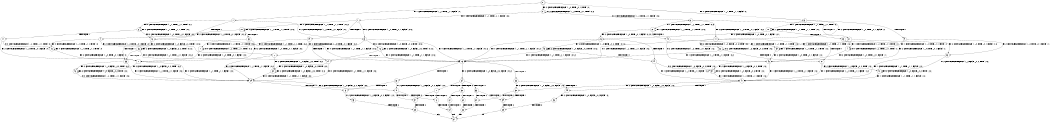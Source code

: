 digraph BCG {
size = "7, 10.5";
center = TRUE;
node [shape = circle];
0 [peripheries = 2];
0 -> 1 [label = "EX !1 !ATOMIC_EXCH_BRANCH (1, +1, TRUE, +1, 1, FALSE) !:0:"];
0 -> 2 [label = "EX !2 !ATOMIC_EXCH_BRANCH (1, +0, TRUE, +0, 1, TRUE) !:0:"];
0 -> 3 [label = "EX !0 !ATOMIC_EXCH_BRANCH (1, +1, TRUE, +1, 1, FALSE) !:0:"];
1 -> 4 [label = "TERMINATE !1"];
1 -> 5 [label = "EX !2 !ATOMIC_EXCH_BRANCH (1, +0, TRUE, +0, 1, FALSE) !:0:1:"];
1 -> 6 [label = "EX !0 !ATOMIC_EXCH_BRANCH (1, +1, TRUE, +1, 1, TRUE) !:0:1:"];
2 -> 7 [label = "EX !1 !ATOMIC_EXCH_BRANCH (1, +1, TRUE, +1, 1, FALSE) !:0:2:"];
2 -> 8 [label = "EX !0 !ATOMIC_EXCH_BRANCH (1, +1, TRUE, +1, 1, FALSE) !:0:2:"];
2 -> 2 [label = "EX !2 !ATOMIC_EXCH_BRANCH (1, +0, TRUE, +0, 1, TRUE) !:0:2:"];
3 -> 9 [label = "TERMINATE !0"];
3 -> 10 [label = "EX !1 !ATOMIC_EXCH_BRANCH (1, +1, TRUE, +1, 1, TRUE) !:0:"];
3 -> 11 [label = "EX !2 !ATOMIC_EXCH_BRANCH (1, +0, TRUE, +0, 1, FALSE) !:0:"];
4 -> 12 [label = "EX !2 !ATOMIC_EXCH_BRANCH (1, +0, TRUE, +0, 1, FALSE) !:0:"];
4 -> 13 [label = "EX !0 !ATOMIC_EXCH_BRANCH (1, +1, TRUE, +1, 1, TRUE) !:0:"];
5 -> 14 [label = "TERMINATE !1"];
5 -> 15 [label = "EX !0 !ATOMIC_EXCH_BRANCH (1, +1, TRUE, +1, 1, FALSE) !:0:1:2:"];
5 -> 16 [label = "EX !2 !ATOMIC_EXCH_BRANCH (1, +0, FALSE, +0, 2, TRUE) !:0:1:2:"];
6 -> 17 [label = "TERMINATE !1"];
6 -> 18 [label = "EX !2 !ATOMIC_EXCH_BRANCH (1, +0, TRUE, +0, 1, FALSE) !:0:1:"];
6 -> 6 [label = "EX !0 !ATOMIC_EXCH_BRANCH (1, +1, TRUE, +1, 1, TRUE) !:0:1:"];
7 -> 19 [label = "TERMINATE !1"];
7 -> 20 [label = "EX !0 !ATOMIC_EXCH_BRANCH (1, +1, TRUE, +1, 1, TRUE) !:0:1:2:"];
7 -> 5 [label = "EX !2 !ATOMIC_EXCH_BRANCH (1, +0, TRUE, +0, 1, FALSE) !:0:1:2:"];
8 -> 21 [label = "TERMINATE !0"];
8 -> 22 [label = "EX !1 !ATOMIC_EXCH_BRANCH (1, +1, TRUE, +1, 1, TRUE) !:0:2:"];
8 -> 11 [label = "EX !2 !ATOMIC_EXCH_BRANCH (1, +0, TRUE, +0, 1, FALSE) !:0:2:"];
9 -> 23 [label = "EX !2 !ATOMIC_EXCH_BRANCH (1, +0, TRUE, +0, 1, FALSE) !:1:"];
9 -> 24 [label = "EX !1 !ATOMIC_EXCH_BRANCH (1, +1, TRUE, +1, 1, TRUE) !:1:"];
10 -> 25 [label = "TERMINATE !0"];
10 -> 26 [label = "EX !2 !ATOMIC_EXCH_BRANCH (1, +0, TRUE, +0, 1, FALSE) !:0:1:"];
10 -> 10 [label = "EX !1 !ATOMIC_EXCH_BRANCH (1, +1, TRUE, +1, 1, TRUE) !:0:1:"];
11 -> 27 [label = "TERMINATE !0"];
11 -> 15 [label = "EX !1 !ATOMIC_EXCH_BRANCH (1, +1, TRUE, +1, 1, FALSE) !:0:2:"];
11 -> 28 [label = "EX !2 !ATOMIC_EXCH_BRANCH (1, +0, FALSE, +0, 2, TRUE) !:0:2:"];
12 -> 29 [label = "EX !0 !ATOMIC_EXCH_BRANCH (1, +1, TRUE, +1, 1, FALSE) !:0:2:"];
12 -> 30 [label = "EX !2 !ATOMIC_EXCH_BRANCH (1, +0, FALSE, +0, 2, TRUE) !:0:2:"];
13 -> 31 [label = "EX !2 !ATOMIC_EXCH_BRANCH (1, +0, TRUE, +0, 1, FALSE) !:0:"];
13 -> 13 [label = "EX !0 !ATOMIC_EXCH_BRANCH (1, +1, TRUE, +1, 1, TRUE) !:0:"];
14 -> 29 [label = "EX !0 !ATOMIC_EXCH_BRANCH (1, +1, TRUE, +1, 1, FALSE) !:0:2:"];
14 -> 30 [label = "EX !2 !ATOMIC_EXCH_BRANCH (1, +0, FALSE, +0, 2, TRUE) !:0:2:"];
15 -> 32 [label = "TERMINATE !1"];
15 -> 33 [label = "TERMINATE !0"];
15 -> 34 [label = "EX !2 !ATOMIC_EXCH_BRANCH (1, +0, FALSE, +0, 2, FALSE) !:0:1:2:"];
16 -> 14 [label = "TERMINATE !1"];
16 -> 15 [label = "EX !0 !ATOMIC_EXCH_BRANCH (1, +1, TRUE, +1, 1, FALSE) !:0:1:2:"];
16 -> 16 [label = "EX !2 !ATOMIC_EXCH_BRANCH (1, +0, FALSE, +0, 2, TRUE) !:0:1:2:"];
17 -> 31 [label = "EX !2 !ATOMIC_EXCH_BRANCH (1, +0, TRUE, +0, 1, FALSE) !:0:"];
17 -> 13 [label = "EX !0 !ATOMIC_EXCH_BRANCH (1, +1, TRUE, +1, 1, TRUE) !:0:"];
18 -> 35 [label = "TERMINATE !1"];
18 -> 36 [label = "EX !2 !ATOMIC_EXCH_BRANCH (1, +0, FALSE, +0, 2, TRUE) !:0:1:2:"];
18 -> 15 [label = "EX !0 !ATOMIC_EXCH_BRANCH (1, +1, TRUE, +1, 1, FALSE) !:0:1:2:"];
19 -> 37 [label = "EX !0 !ATOMIC_EXCH_BRANCH (1, +1, TRUE, +1, 1, TRUE) !:0:2:"];
19 -> 12 [label = "EX !2 !ATOMIC_EXCH_BRANCH (1, +0, TRUE, +0, 1, FALSE) !:0:2:"];
20 -> 38 [label = "TERMINATE !1"];
20 -> 18 [label = "EX !2 !ATOMIC_EXCH_BRANCH (1, +0, TRUE, +0, 1, FALSE) !:0:1:2:"];
20 -> 20 [label = "EX !0 !ATOMIC_EXCH_BRANCH (1, +1, TRUE, +1, 1, TRUE) !:0:1:2:"];
21 -> 39 [label = "EX !1 !ATOMIC_EXCH_BRANCH (1, +1, TRUE, +1, 1, TRUE) !:1:2:"];
21 -> 23 [label = "EX !2 !ATOMIC_EXCH_BRANCH (1, +0, TRUE, +0, 1, FALSE) !:1:2:"];
22 -> 40 [label = "TERMINATE !0"];
22 -> 26 [label = "EX !2 !ATOMIC_EXCH_BRANCH (1, +0, TRUE, +0, 1, FALSE) !:0:1:2:"];
22 -> 22 [label = "EX !1 !ATOMIC_EXCH_BRANCH (1, +1, TRUE, +1, 1, TRUE) !:0:1:2:"];
23 -> 41 [label = "EX !1 !ATOMIC_EXCH_BRANCH (1, +1, TRUE, +1, 1, FALSE) !:1:2:"];
23 -> 42 [label = "EX !2 !ATOMIC_EXCH_BRANCH (1, +0, FALSE, +0, 2, TRUE) !:1:2:"];
24 -> 43 [label = "EX !2 !ATOMIC_EXCH_BRANCH (1, +0, TRUE, +0, 1, FALSE) !:1:"];
24 -> 24 [label = "EX !1 !ATOMIC_EXCH_BRANCH (1, +1, TRUE, +1, 1, TRUE) !:1:"];
25 -> 43 [label = "EX !2 !ATOMIC_EXCH_BRANCH (1, +0, TRUE, +0, 1, FALSE) !:1:"];
25 -> 24 [label = "EX !1 !ATOMIC_EXCH_BRANCH (1, +1, TRUE, +1, 1, TRUE) !:1:"];
26 -> 44 [label = "TERMINATE !0"];
26 -> 45 [label = "EX !2 !ATOMIC_EXCH_BRANCH (1, +0, FALSE, +0, 2, TRUE) !:0:1:2:"];
26 -> 15 [label = "EX !1 !ATOMIC_EXCH_BRANCH (1, +1, TRUE, +1, 1, FALSE) !:0:1:2:"];
27 -> 41 [label = "EX !1 !ATOMIC_EXCH_BRANCH (1, +1, TRUE, +1, 1, FALSE) !:1:2:"];
27 -> 42 [label = "EX !2 !ATOMIC_EXCH_BRANCH (1, +0, FALSE, +0, 2, TRUE) !:1:2:"];
28 -> 27 [label = "TERMINATE !0"];
28 -> 15 [label = "EX !1 !ATOMIC_EXCH_BRANCH (1, +1, TRUE, +1, 1, FALSE) !:0:2:"];
28 -> 28 [label = "EX !2 !ATOMIC_EXCH_BRANCH (1, +0, FALSE, +0, 2, TRUE) !:0:2:"];
29 -> 46 [label = "TERMINATE !0"];
29 -> 47 [label = "EX !2 !ATOMIC_EXCH_BRANCH (1, +0, FALSE, +0, 2, FALSE) !:0:2:"];
30 -> 29 [label = "EX !0 !ATOMIC_EXCH_BRANCH (1, +1, TRUE, +1, 1, FALSE) !:0:2:"];
30 -> 30 [label = "EX !2 !ATOMIC_EXCH_BRANCH (1, +0, FALSE, +0, 2, TRUE) !:0:2:"];
31 -> 48 [label = "EX !2 !ATOMIC_EXCH_BRANCH (1, +0, FALSE, +0, 2, TRUE) !:0:2:"];
31 -> 29 [label = "EX !0 !ATOMIC_EXCH_BRANCH (1, +1, TRUE, +1, 1, FALSE) !:0:2:"];
32 -> 46 [label = "TERMINATE !0"];
32 -> 47 [label = "EX !2 !ATOMIC_EXCH_BRANCH (1, +0, FALSE, +0, 2, FALSE) !:0:2:"];
33 -> 49 [label = "TERMINATE !1"];
33 -> 50 [label = "EX !2 !ATOMIC_EXCH_BRANCH (1, +0, FALSE, +0, 2, FALSE) !:1:2:"];
34 -> 51 [label = "TERMINATE !1"];
34 -> 52 [label = "TERMINATE !2"];
34 -> 53 [label = "TERMINATE !0"];
35 -> 48 [label = "EX !2 !ATOMIC_EXCH_BRANCH (1, +0, FALSE, +0, 2, TRUE) !:0:2:"];
35 -> 29 [label = "EX !0 !ATOMIC_EXCH_BRANCH (1, +1, TRUE, +1, 1, FALSE) !:0:2:"];
36 -> 35 [label = "TERMINATE !1"];
36 -> 36 [label = "EX !2 !ATOMIC_EXCH_BRANCH (1, +0, FALSE, +0, 2, TRUE) !:0:1:2:"];
36 -> 15 [label = "EX !0 !ATOMIC_EXCH_BRANCH (1, +1, TRUE, +1, 1, FALSE) !:0:1:2:"];
37 -> 31 [label = "EX !2 !ATOMIC_EXCH_BRANCH (1, +0, TRUE, +0, 1, FALSE) !:0:2:"];
37 -> 37 [label = "EX !0 !ATOMIC_EXCH_BRANCH (1, +1, TRUE, +1, 1, TRUE) !:0:2:"];
38 -> 31 [label = "EX !2 !ATOMIC_EXCH_BRANCH (1, +0, TRUE, +0, 1, FALSE) !:0:2:"];
38 -> 37 [label = "EX !0 !ATOMIC_EXCH_BRANCH (1, +1, TRUE, +1, 1, TRUE) !:0:2:"];
39 -> 43 [label = "EX !2 !ATOMIC_EXCH_BRANCH (1, +0, TRUE, +0, 1, FALSE) !:1:2:"];
39 -> 39 [label = "EX !1 !ATOMIC_EXCH_BRANCH (1, +1, TRUE, +1, 1, TRUE) !:1:2:"];
40 -> 43 [label = "EX !2 !ATOMIC_EXCH_BRANCH (1, +0, TRUE, +0, 1, FALSE) !:1:2:"];
40 -> 39 [label = "EX !1 !ATOMIC_EXCH_BRANCH (1, +1, TRUE, +1, 1, TRUE) !:1:2:"];
41 -> 49 [label = "TERMINATE !1"];
41 -> 50 [label = "EX !2 !ATOMIC_EXCH_BRANCH (1, +0, FALSE, +0, 2, FALSE) !:1:2:"];
42 -> 41 [label = "EX !1 !ATOMIC_EXCH_BRANCH (1, +1, TRUE, +1, 1, FALSE) !:1:2:"];
42 -> 42 [label = "EX !2 !ATOMIC_EXCH_BRANCH (1, +0, FALSE, +0, 2, TRUE) !:1:2:"];
43 -> 54 [label = "EX !2 !ATOMIC_EXCH_BRANCH (1, +0, FALSE, +0, 2, TRUE) !:1:2:"];
43 -> 41 [label = "EX !1 !ATOMIC_EXCH_BRANCH (1, +1, TRUE, +1, 1, FALSE) !:1:2:"];
44 -> 54 [label = "EX !2 !ATOMIC_EXCH_BRANCH (1, +0, FALSE, +0, 2, TRUE) !:1:2:"];
44 -> 41 [label = "EX !1 !ATOMIC_EXCH_BRANCH (1, +1, TRUE, +1, 1, FALSE) !:1:2:"];
45 -> 44 [label = "TERMINATE !0"];
45 -> 45 [label = "EX !2 !ATOMIC_EXCH_BRANCH (1, +0, FALSE, +0, 2, TRUE) !:0:1:2:"];
45 -> 15 [label = "EX !1 !ATOMIC_EXCH_BRANCH (1, +1, TRUE, +1, 1, FALSE) !:0:1:2:"];
46 -> 55 [label = "EX !2 !ATOMIC_EXCH_BRANCH (1, +0, FALSE, +0, 2, FALSE) !:1:2:"];
47 -> 56 [label = "TERMINATE !2"];
47 -> 57 [label = "TERMINATE !0"];
48 -> 48 [label = "EX !2 !ATOMIC_EXCH_BRANCH (1, +0, FALSE, +0, 2, TRUE) !:0:2:"];
48 -> 29 [label = "EX !0 !ATOMIC_EXCH_BRANCH (1, +1, TRUE, +1, 1, FALSE) !:0:2:"];
49 -> 58 [label = "EX !2 !ATOMIC_EXCH_BRANCH (1, +0, FALSE, +0, 2, FALSE) !:2:"];
50 -> 59 [label = "TERMINATE !1"];
50 -> 60 [label = "TERMINATE !2"];
51 -> 56 [label = "TERMINATE !2"];
51 -> 57 [label = "TERMINATE !0"];
52 -> 61 [label = "TERMINATE !1"];
52 -> 62 [label = "TERMINATE !0"];
53 -> 59 [label = "TERMINATE !1"];
53 -> 60 [label = "TERMINATE !2"];
54 -> 54 [label = "EX !2 !ATOMIC_EXCH_BRANCH (1, +0, FALSE, +0, 2, TRUE) !:1:2:"];
54 -> 41 [label = "EX !1 !ATOMIC_EXCH_BRANCH (1, +1, TRUE, +1, 1, FALSE) !:1:2:"];
55 -> 63 [label = "TERMINATE !2"];
56 -> 64 [label = "TERMINATE !0"];
57 -> 63 [label = "TERMINATE !2"];
58 -> 65 [label = "TERMINATE !2"];
59 -> 65 [label = "TERMINATE !2"];
60 -> 66 [label = "TERMINATE !1"];
61 -> 64 [label = "TERMINATE !0"];
62 -> 66 [label = "TERMINATE !1"];
63 -> 67 [label = "exit"];
64 -> 67 [label = "exit"];
65 -> 67 [label = "exit"];
66 -> 67 [label = "exit"];
}
